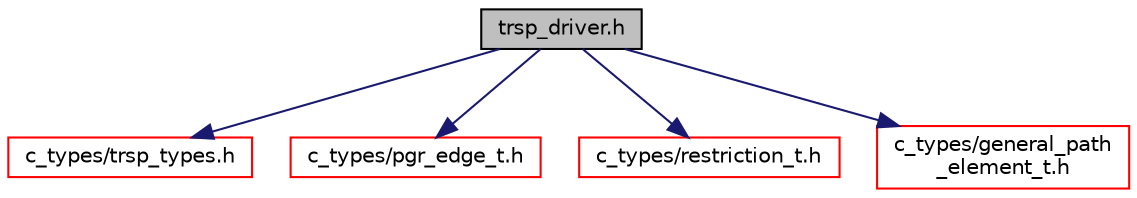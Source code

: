 digraph "trsp_driver.h"
{
  edge [fontname="Helvetica",fontsize="10",labelfontname="Helvetica",labelfontsize="10"];
  node [fontname="Helvetica",fontsize="10",shape=record];
  Node0 [label="trsp_driver.h",height=0.2,width=0.4,color="black", fillcolor="grey75", style="filled", fontcolor="black"];
  Node0 -> Node1 [color="midnightblue",fontsize="10",style="solid",fontname="Helvetica"];
  Node1 [label="c_types/trsp_types.h",height=0.2,width=0.4,color="red", fillcolor="white", style="filled",URL="$trsp__types_8h.html"];
  Node0 -> Node5 [color="midnightblue",fontsize="10",style="solid",fontname="Helvetica"];
  Node5 [label="c_types/pgr_edge_t.h",height=0.2,width=0.4,color="red", fillcolor="white", style="filled",URL="$pgr__edge__t_8h.html"];
  Node0 -> Node6 [color="midnightblue",fontsize="10",style="solid",fontname="Helvetica"];
  Node6 [label="c_types/restriction_t.h",height=0.2,width=0.4,color="red", fillcolor="white", style="filled",URL="$restriction__t_8h.html"];
  Node0 -> Node7 [color="midnightblue",fontsize="10",style="solid",fontname="Helvetica"];
  Node7 [label="c_types/general_path\l_element_t.h",height=0.2,width=0.4,color="red", fillcolor="white", style="filled",URL="$general__path__element__t_8h.html"];
}
